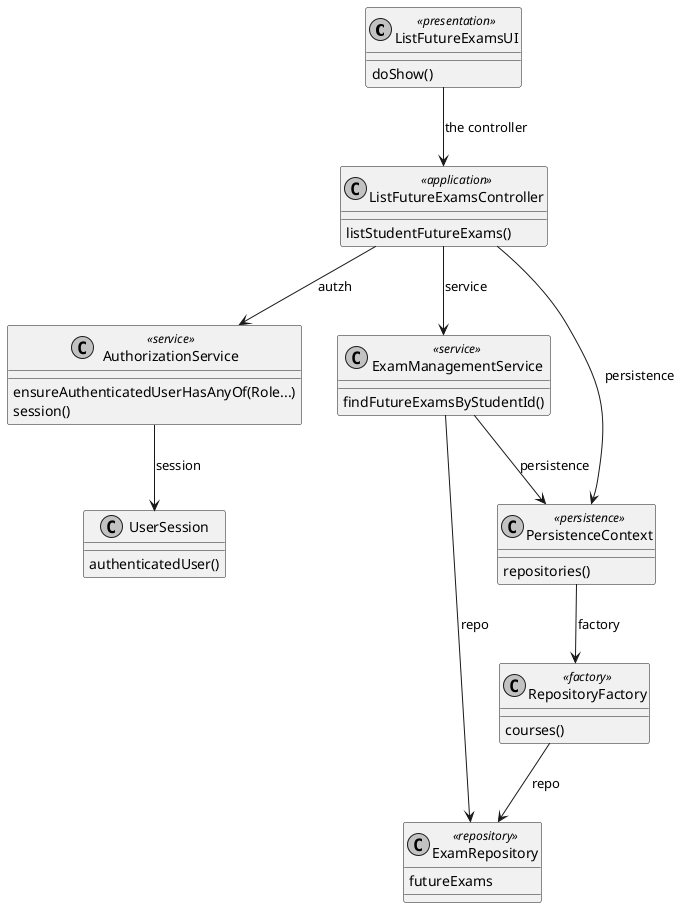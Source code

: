@startuml

skinparam monochrome true
skinparam packageStyle rect
skinparam defaultFontName FG Virgil
skinparam shadowing false

class ListFutureExamsUI <<presentation>> {
    doShow()
}
class ListFutureExamsController <<application>> {
    listStudentFutureExams()
}

class AuthorizationService <<service>> {
    ensureAuthenticatedUserHasAnyOf(Role...)
    session()
}

class UserSession {
    authenticatedUser()
}

class ExamManagementService <<service>> {
    findFutureExamsByStudentId()
}

class PersistenceContext <<persistence>> {
    repositories()
}

class RepositoryFactory <<factory>> {
    courses()
}

class ExamRepository <<repository>> {
    futureExams
}

ListFutureExamsUI --> ListFutureExamsController : the controller
ListFutureExamsController --> AuthorizationService : autzh
ListFutureExamsController --> ExamManagementService : service
ListFutureExamsController --> PersistenceContext : persistence
AuthorizationService --> UserSession : session
ExamManagementService --> PersistenceContext : persistence
ExamManagementService --> ExamRepository : repo
PersistenceContext --> RepositoryFactory : factory
RepositoryFactory --> ExamRepository : repo


@enduml